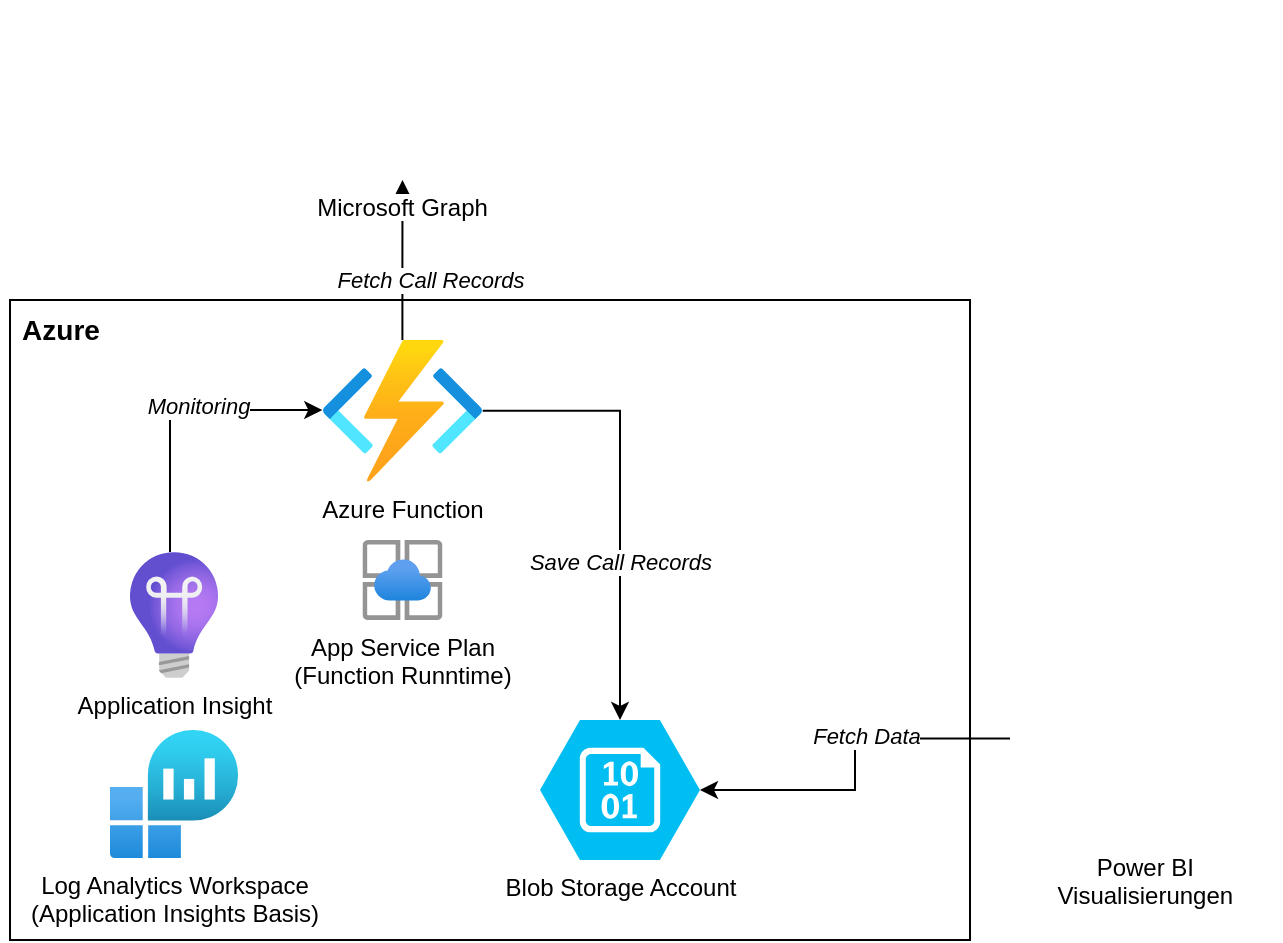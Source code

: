 <mxfile version="20.5.1" type="github">
  <diagram id="VljwoTHKXERHNIV1dbH1" name="Page-1">
    <mxGraphModel dx="946" dy="615" grid="1" gridSize="10" guides="1" tooltips="1" connect="1" arrows="1" fold="1" page="1" pageScale="1" pageWidth="850" pageHeight="1100" math="0" shadow="0">
      <root>
        <mxCell id="0" />
        <mxCell id="1" parent="0" />
        <mxCell id="cckRXHUOgSj-IITKKaSx-1" value="" style="rounded=0;whiteSpace=wrap;html=1;" vertex="1" parent="1">
          <mxGeometry x="120" y="160" width="480" height="320" as="geometry" />
        </mxCell>
        <mxCell id="cckRXHUOgSj-IITKKaSx-2" value="Blob Storage Account" style="verticalLabelPosition=bottom;html=1;verticalAlign=top;align=center;strokeColor=none;fillColor=#00BEF2;shape=mxgraph.azure.storage_blob;" vertex="1" parent="1">
          <mxGeometry x="385" y="370" width="80" height="70" as="geometry" />
        </mxCell>
        <mxCell id="cckRXHUOgSj-IITKKaSx-11" value="" style="edgeStyle=orthogonalEdgeStyle;rounded=0;orthogonalLoop=1;jettySize=auto;html=1;" edge="1" parent="1" source="cckRXHUOgSj-IITKKaSx-3" target="cckRXHUOgSj-IITKKaSx-2">
          <mxGeometry relative="1" as="geometry" />
        </mxCell>
        <mxCell id="cckRXHUOgSj-IITKKaSx-17" value="&lt;i&gt;Save Call Records&lt;/i&gt;" style="edgeLabel;html=1;align=center;verticalAlign=middle;resizable=0;points=[];" vertex="1" connectable="0" parent="cckRXHUOgSj-IITKKaSx-11">
          <mxGeometry x="-0.457" y="-4" relative="1" as="geometry">
            <mxPoint x="8" y="71" as="offset" />
          </mxGeometry>
        </mxCell>
        <mxCell id="cckRXHUOgSj-IITKKaSx-12" value="&lt;i&gt;Fetch Call Records&lt;/i&gt;" style="edgeStyle=orthogonalEdgeStyle;rounded=0;orthogonalLoop=1;jettySize=auto;html=1;" edge="1" parent="1" source="cckRXHUOgSj-IITKKaSx-3" target="cckRXHUOgSj-IITKKaSx-9">
          <mxGeometry x="-0.251" y="-14" relative="1" as="geometry">
            <mxPoint as="offset" />
          </mxGeometry>
        </mxCell>
        <mxCell id="cckRXHUOgSj-IITKKaSx-3" value="Azure Function" style="aspect=fixed;html=1;points=[];align=center;image;fontSize=12;image=img/lib/azure2/iot/Function_Apps.svg;" vertex="1" parent="1">
          <mxGeometry x="276.13" y="180" width="80.24" height="70.8" as="geometry" />
        </mxCell>
        <mxCell id="cckRXHUOgSj-IITKKaSx-10" value="" style="edgeStyle=orthogonalEdgeStyle;rounded=0;orthogonalLoop=1;jettySize=auto;html=1;" edge="1" parent="1" source="cckRXHUOgSj-IITKKaSx-5" target="cckRXHUOgSj-IITKKaSx-3">
          <mxGeometry relative="1" as="geometry">
            <Array as="points">
              <mxPoint x="200" y="215" />
            </Array>
          </mxGeometry>
        </mxCell>
        <mxCell id="cckRXHUOgSj-IITKKaSx-16" value="&lt;i&gt;Monitoring&lt;/i&gt;" style="edgeLabel;html=1;align=center;verticalAlign=middle;resizable=0;points=[];" vertex="1" connectable="0" parent="cckRXHUOgSj-IITKKaSx-10">
          <mxGeometry x="0.155" y="2" relative="1" as="geometry">
            <mxPoint as="offset" />
          </mxGeometry>
        </mxCell>
        <mxCell id="cckRXHUOgSj-IITKKaSx-5" value="Application Insight" style="aspect=fixed;html=1;points=[];align=center;image;fontSize=12;image=img/lib/azure2/devops/Application_Insights.svg;" vertex="1" parent="1">
          <mxGeometry x="180" y="286" width="44" height="63" as="geometry" />
        </mxCell>
        <mxCell id="cckRXHUOgSj-IITKKaSx-7" value="App Service Plan&lt;br&gt;(Function Runntime)" style="aspect=fixed;html=1;points=[];align=center;image;fontSize=12;image=img/lib/azure2/app_services/App_Service_Environments.svg;" vertex="1" parent="1">
          <mxGeometry x="296.24" y="280" width="40" height="40" as="geometry" />
        </mxCell>
        <mxCell id="cckRXHUOgSj-IITKKaSx-8" value="Log Analytics Workspace&lt;br&gt;(Application Insights Basis)" style="aspect=fixed;html=1;points=[];align=center;image;fontSize=12;image=img/lib/azure2/analytics/Log_Analytics_Workspaces.svg;" vertex="1" parent="1">
          <mxGeometry x="170" y="375" width="64" height="64" as="geometry" />
        </mxCell>
        <mxCell id="cckRXHUOgSj-IITKKaSx-9" value="Microsoft Graph" style="shape=image;verticalLabelPosition=bottom;labelBackgroundColor=default;verticalAlign=top;aspect=fixed;imageAspect=0;image=https://1.bp.blogspot.com/-XRTHPrt7nR4/Xu9koskiFWI/AAAAAAAAGcY/SRKJLzVYSekWRZqd1Adyrg66-1eaghZmwCK4BGAsYHg/s191/graph-icon-1.png;" vertex="1" parent="1">
          <mxGeometry x="271.02" y="10" width="90.47" height="90" as="geometry" />
        </mxCell>
        <mxCell id="cckRXHUOgSj-IITKKaSx-18" value="" style="edgeStyle=orthogonalEdgeStyle;rounded=0;orthogonalLoop=1;jettySize=auto;html=1;" edge="1" parent="1" source="cckRXHUOgSj-IITKKaSx-13" target="cckRXHUOgSj-IITKKaSx-2">
          <mxGeometry relative="1" as="geometry" />
        </mxCell>
        <mxCell id="cckRXHUOgSj-IITKKaSx-19" value="&lt;i&gt;Fetch Data&lt;/i&gt;" style="edgeLabel;html=1;align=center;verticalAlign=middle;resizable=0;points=[];" vertex="1" connectable="0" parent="cckRXHUOgSj-IITKKaSx-18">
          <mxGeometry x="-0.2" y="-2" relative="1" as="geometry">
            <mxPoint as="offset" />
          </mxGeometry>
        </mxCell>
        <mxCell id="cckRXHUOgSj-IITKKaSx-13" value="Power BI&#xa;Visualisierungen" style="shape=image;verticalLabelPosition=bottom;labelBackgroundColor=default;verticalAlign=top;aspect=fixed;imageAspect=0;image=https://www.onmsft.com/wp-content/uploads/2020/10/newpowerbiicon.jpg;" vertex="1" parent="1">
          <mxGeometry x="620" y="328.5" width="135.33" height="101.5" as="geometry" />
        </mxCell>
        <mxCell id="cckRXHUOgSj-IITKKaSx-20" value="&lt;font style=&quot;font-size: 14px;&quot;&gt;&lt;b&gt;Azure&lt;/b&gt;&lt;/font&gt;" style="text;html=1;align=center;verticalAlign=middle;resizable=0;points=[];autosize=1;strokeColor=none;fillColor=none;" vertex="1" parent="1">
          <mxGeometry x="115" y="160" width="60" height="30" as="geometry" />
        </mxCell>
      </root>
    </mxGraphModel>
  </diagram>
</mxfile>
